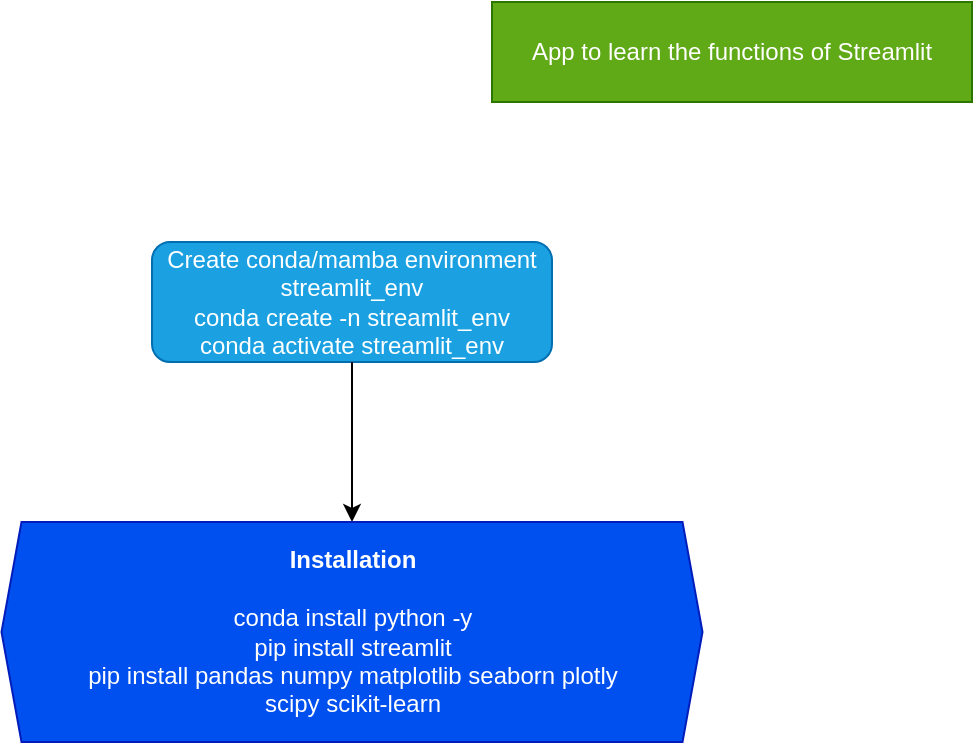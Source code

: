 <mxfile>
    <diagram id="XVrp7IMRHQEfII0BfYin" name="Page-1">
        <mxGraphModel dx="848" dy="647" grid="1" gridSize="10" guides="1" tooltips="1" connect="1" arrows="1" fold="1" page="1" pageScale="1" pageWidth="850" pageHeight="1100" math="0" shadow="0">
            <root>
                <mxCell id="0"/>
                <mxCell id="1" parent="0"/>
                <mxCell id="2" value="App to learn the functions of Streamlit" style="whiteSpace=wrap;html=1;fillColor=#60a917;fontColor=#ffffff;strokeColor=#2D7600;" vertex="1" parent="1">
                    <mxGeometry x="260" y="40" width="240" height="50" as="geometry"/>
                </mxCell>
                <mxCell id="3" value="&lt;div&gt;Create conda/mamba environment&lt;/div&gt;&lt;div&gt;streamlit_env&lt;/div&gt;&lt;div&gt;&lt;div&gt;conda create -n streamlit_env&lt;/div&gt;&lt;div&gt;conda activate streamlit_env&lt;/div&gt;&lt;/div&gt;" style="rounded=1;whiteSpace=wrap;html=1;fillColor=#1ba1e2;fontColor=#ffffff;strokeColor=#006EAF;" vertex="1" parent="1">
                    <mxGeometry x="90" y="160" width="200" height="60" as="geometry"/>
                </mxCell>
                <mxCell id="4" value="" style="endArrow=classic;html=1;exitX=0.5;exitY=1;exitDx=0;exitDy=0;entryX=0.5;entryY=0;entryDx=0;entryDy=0;" edge="1" parent="1" source="3" target="5">
                    <mxGeometry width="50" height="50" relative="1" as="geometry">
                        <mxPoint x="110" y="370" as="sourcePoint"/>
                        <mxPoint x="190" y="290" as="targetPoint"/>
                    </mxGeometry>
                </mxCell>
                <mxCell id="5" value="&lt;div&gt;&lt;b&gt;Installation&lt;/b&gt;&lt;/div&gt;&lt;div&gt;&lt;b&gt;&lt;br&gt;&lt;/b&gt;&lt;/div&gt;&lt;div&gt;conda install python -y&lt;/div&gt;&lt;div&gt;pip install streamlit&lt;/div&gt;&lt;div&gt;pip install pandas numpy matplotlib seaborn plotly&lt;/div&gt;&lt;div&gt;scipy scikit-learn&lt;/div&gt;" style="shape=hexagon;perimeter=hexagonPerimeter2;whiteSpace=wrap;html=1;fixedSize=1;size=10;fillColor=#0050ef;fontColor=#ffffff;strokeColor=#001DBC;" vertex="1" parent="1">
                    <mxGeometry x="14.75" y="300" width="350.5" height="110" as="geometry"/>
                </mxCell>
            </root>
        </mxGraphModel>
    </diagram>
</mxfile>